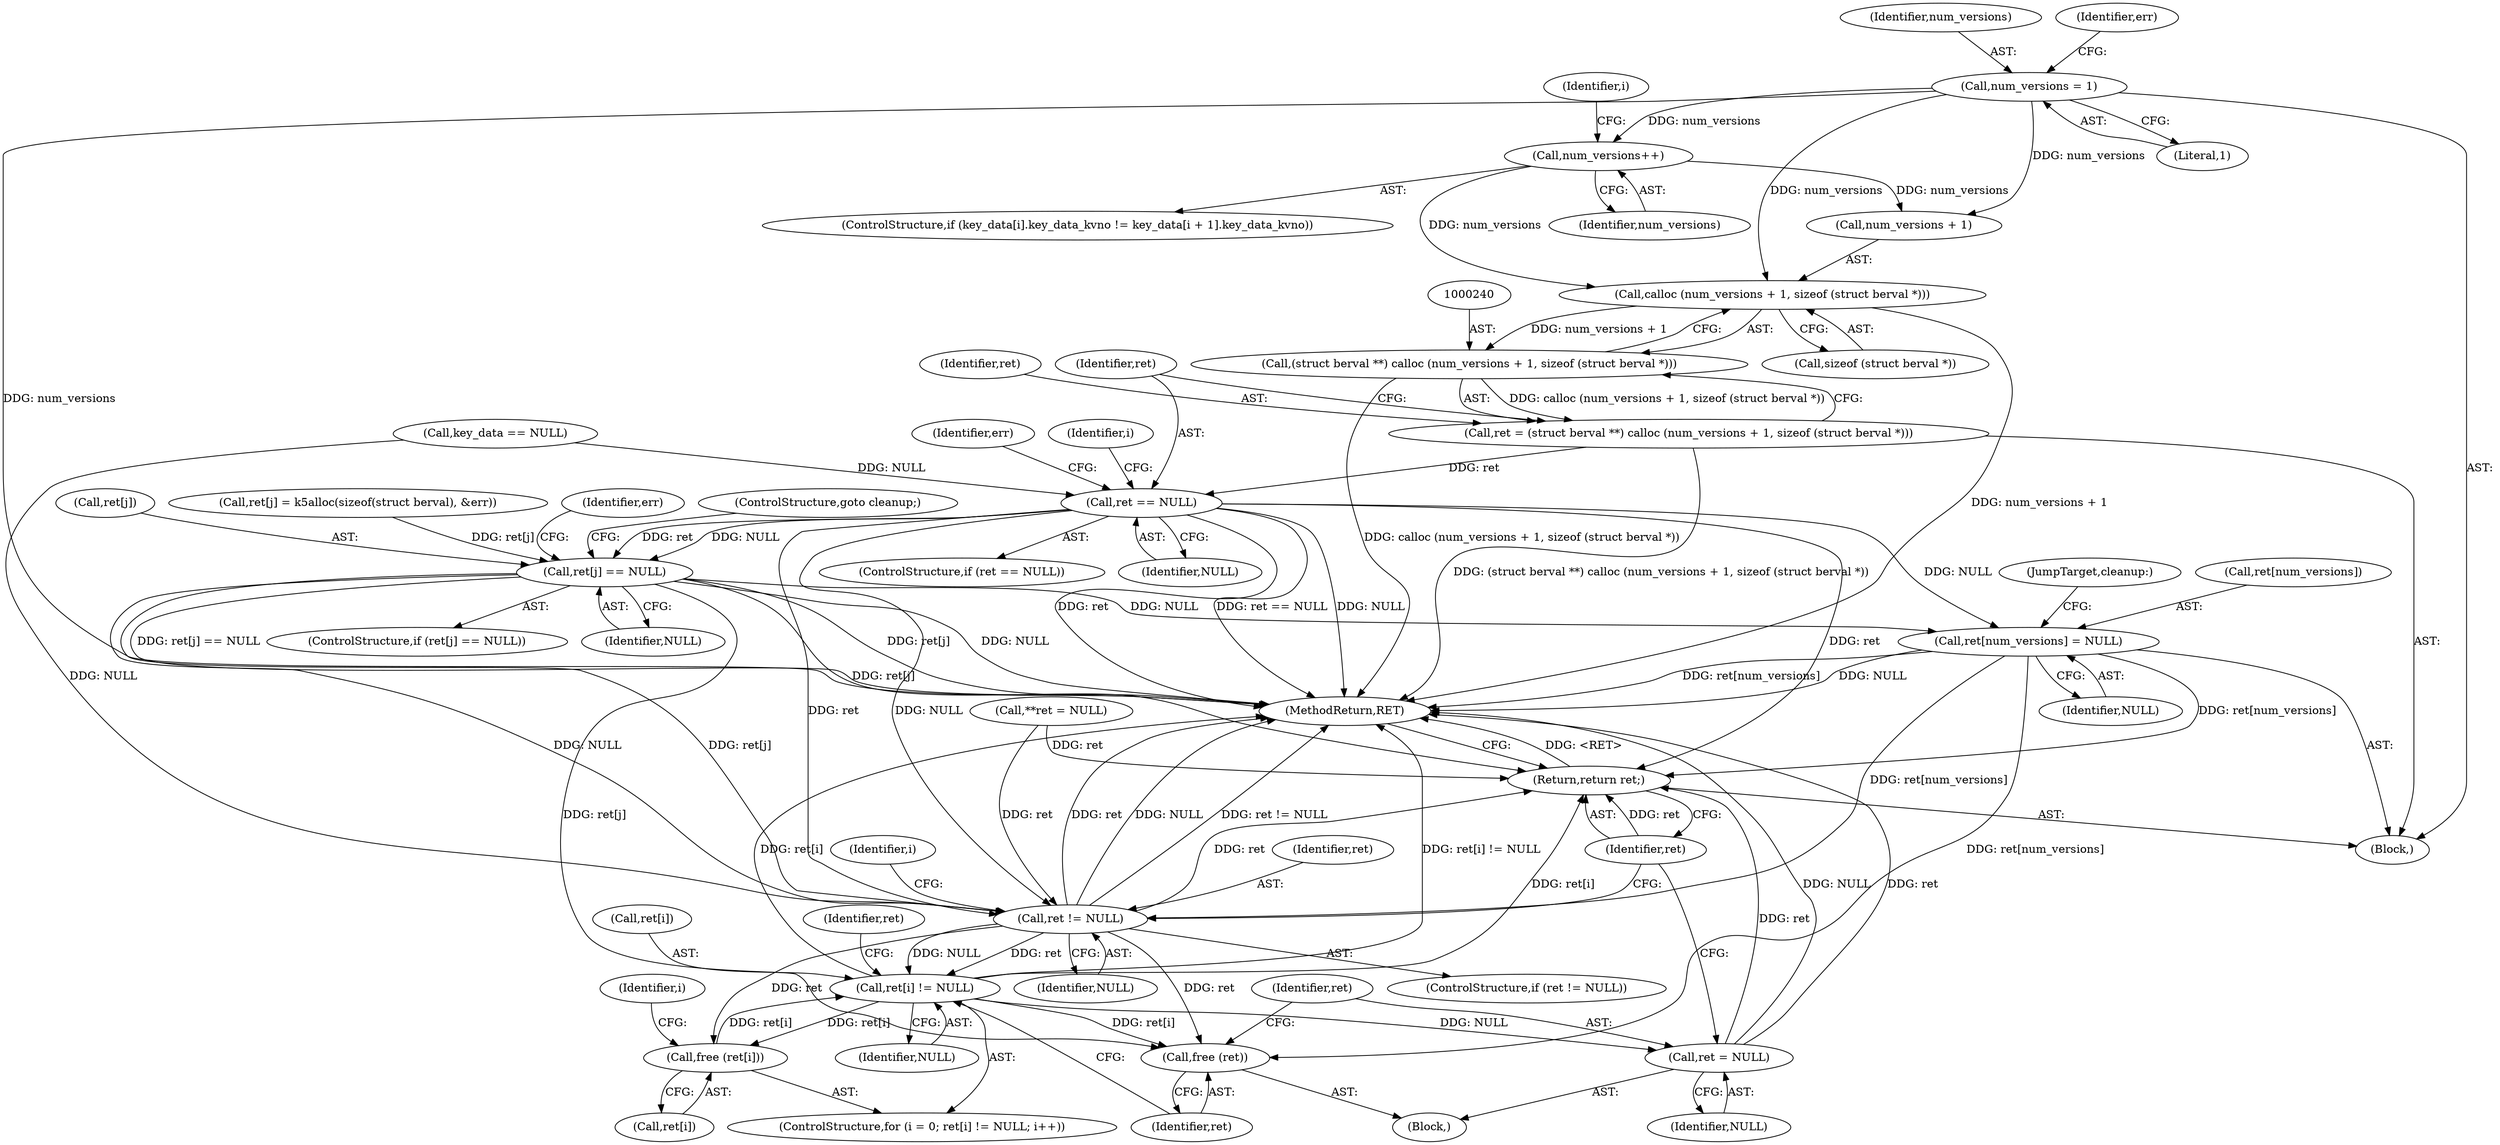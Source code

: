 digraph "0_krb5_04038bf3633c4b909b5ded3072dc88c8c419bf16@API" {
"1000241" [label="(Call,calloc (num_versions + 1, sizeof (struct berval *)))"];
"1000235" [label="(Call,num_versions++)"];
"1000115" [label="(Call,num_versions = 1)"];
"1000239" [label="(Call,(struct berval **) calloc (num_versions + 1, sizeof (struct berval *)))"];
"1000237" [label="(Call,ret = (struct berval **) calloc (num_versions + 1, sizeof (struct berval *)))"];
"1000248" [label="(Call,ret == NULL)"];
"1000310" [label="(Call,ret[j] == NULL)"];
"1000377" [label="(Call,ret[num_versions] = NULL)"];
"1000391" [label="(Call,ret != NULL)"];
"1000399" [label="(Call,ret[i] != NULL)"];
"1000406" [label="(Call,free (ret[i]))"];
"1000410" [label="(Call,free (ret))"];
"1000412" [label="(Call,ret = NULL)"];
"1000415" [label="(Return,return ret;)"];
"1000108" [label="(Block,)"];
"1000249" [label="(Identifier,ret)"];
"1000116" [label="(Identifier,num_versions)"];
"1000382" [label="(JumpTarget,cleanup:)"];
"1000247" [label="(ControlStructure,if (ret == NULL))"];
"1000391" [label="(Call,ret != NULL)"];
"1000117" [label="(Literal,1)"];
"1000395" [label="(ControlStructure,for (i = 0; ret[i] != NULL; i++))"];
"1000220" [label="(Identifier,i)"];
"1000394" [label="(Block,)"];
"1000410" [label="(Call,free (ret))"];
"1000145" [label="(Call,key_data == NULL)"];
"1000392" [label="(Identifier,ret)"];
"1000405" [label="(Identifier,i)"];
"1000235" [label="(Call,num_versions++)"];
"1000221" [label="(ControlStructure,if (key_data[i].key_data_kvno != key_data[i + 1].key_data_kvno))"];
"1000315" [label="(ControlStructure,goto cleanup;)"];
"1000237" [label="(Call,ret = (struct berval **) calloc (num_versions + 1, sizeof (struct berval *)))"];
"1000242" [label="(Call,num_versions + 1)"];
"1000115" [label="(Call,num_versions = 1)"];
"1000110" [label="(Call,**ret = NULL)"];
"1000236" [label="(Identifier,num_versions)"];
"1000253" [label="(Identifier,err)"];
"1000311" [label="(Call,ret[j])"];
"1000413" [label="(Identifier,ret)"];
"1000300" [label="(Call,ret[j] = k5alloc(sizeof(struct berval), &err))"];
"1000407" [label="(Call,ret[i])"];
"1000123" [label="(Identifier,err)"];
"1000411" [label="(Identifier,ret)"];
"1000408" [label="(Identifier,ret)"];
"1000390" [label="(ControlStructure,if (ret != NULL))"];
"1000406" [label="(Call,free (ret[i]))"];
"1000241" [label="(Call,calloc (num_versions + 1, sizeof (struct berval *)))"];
"1000377" [label="(Call,ret[num_versions] = NULL)"];
"1000400" [label="(Call,ret[i])"];
"1000238" [label="(Identifier,ret)"];
"1000239" [label="(Call,(struct berval **) calloc (num_versions + 1, sizeof (struct berval *)))"];
"1000259" [label="(Identifier,i)"];
"1000310" [label="(Call,ret[j] == NULL)"];
"1000378" [label="(Call,ret[num_versions])"];
"1000415" [label="(Return,return ret;)"];
"1000317" [label="(Identifier,err)"];
"1000403" [label="(Identifier,NULL)"];
"1000414" [label="(Identifier,NULL)"];
"1000381" [label="(Identifier,NULL)"];
"1000245" [label="(Call,sizeof (struct berval *))"];
"1000250" [label="(Identifier,NULL)"];
"1000397" [label="(Identifier,i)"];
"1000393" [label="(Identifier,NULL)"];
"1000248" [label="(Call,ret == NULL)"];
"1000416" [label="(Identifier,ret)"];
"1000412" [label="(Call,ret = NULL)"];
"1000309" [label="(ControlStructure,if (ret[j] == NULL))"];
"1000314" [label="(Identifier,NULL)"];
"1000399" [label="(Call,ret[i] != NULL)"];
"1000417" [label="(MethodReturn,RET)"];
"1000241" -> "1000239"  [label="AST: "];
"1000241" -> "1000245"  [label="CFG: "];
"1000242" -> "1000241"  [label="AST: "];
"1000245" -> "1000241"  [label="AST: "];
"1000239" -> "1000241"  [label="CFG: "];
"1000241" -> "1000417"  [label="DDG: num_versions + 1"];
"1000241" -> "1000239"  [label="DDG: num_versions + 1"];
"1000235" -> "1000241"  [label="DDG: num_versions"];
"1000115" -> "1000241"  [label="DDG: num_versions"];
"1000235" -> "1000221"  [label="AST: "];
"1000235" -> "1000236"  [label="CFG: "];
"1000236" -> "1000235"  [label="AST: "];
"1000220" -> "1000235"  [label="CFG: "];
"1000115" -> "1000235"  [label="DDG: num_versions"];
"1000235" -> "1000242"  [label="DDG: num_versions"];
"1000115" -> "1000108"  [label="AST: "];
"1000115" -> "1000117"  [label="CFG: "];
"1000116" -> "1000115"  [label="AST: "];
"1000117" -> "1000115"  [label="AST: "];
"1000123" -> "1000115"  [label="CFG: "];
"1000115" -> "1000417"  [label="DDG: num_versions"];
"1000115" -> "1000242"  [label="DDG: num_versions"];
"1000239" -> "1000237"  [label="AST: "];
"1000240" -> "1000239"  [label="AST: "];
"1000237" -> "1000239"  [label="CFG: "];
"1000239" -> "1000417"  [label="DDG: calloc (num_versions + 1, sizeof (struct berval *))"];
"1000239" -> "1000237"  [label="DDG: calloc (num_versions + 1, sizeof (struct berval *))"];
"1000237" -> "1000108"  [label="AST: "];
"1000238" -> "1000237"  [label="AST: "];
"1000249" -> "1000237"  [label="CFG: "];
"1000237" -> "1000417"  [label="DDG: (struct berval **) calloc (num_versions + 1, sizeof (struct berval *))"];
"1000237" -> "1000248"  [label="DDG: ret"];
"1000248" -> "1000247"  [label="AST: "];
"1000248" -> "1000250"  [label="CFG: "];
"1000249" -> "1000248"  [label="AST: "];
"1000250" -> "1000248"  [label="AST: "];
"1000253" -> "1000248"  [label="CFG: "];
"1000259" -> "1000248"  [label="CFG: "];
"1000248" -> "1000417"  [label="DDG: ret == NULL"];
"1000248" -> "1000417"  [label="DDG: NULL"];
"1000248" -> "1000417"  [label="DDG: ret"];
"1000145" -> "1000248"  [label="DDG: NULL"];
"1000248" -> "1000310"  [label="DDG: ret"];
"1000248" -> "1000310"  [label="DDG: NULL"];
"1000248" -> "1000377"  [label="DDG: NULL"];
"1000248" -> "1000391"  [label="DDG: ret"];
"1000248" -> "1000391"  [label="DDG: NULL"];
"1000248" -> "1000415"  [label="DDG: ret"];
"1000310" -> "1000309"  [label="AST: "];
"1000310" -> "1000314"  [label="CFG: "];
"1000311" -> "1000310"  [label="AST: "];
"1000314" -> "1000310"  [label="AST: "];
"1000315" -> "1000310"  [label="CFG: "];
"1000317" -> "1000310"  [label="CFG: "];
"1000310" -> "1000417"  [label="DDG: ret[j] == NULL"];
"1000310" -> "1000417"  [label="DDG: ret[j]"];
"1000310" -> "1000417"  [label="DDG: NULL"];
"1000300" -> "1000310"  [label="DDG: ret[j]"];
"1000310" -> "1000377"  [label="DDG: NULL"];
"1000310" -> "1000391"  [label="DDG: ret[j]"];
"1000310" -> "1000391"  [label="DDG: NULL"];
"1000310" -> "1000410"  [label="DDG: ret[j]"];
"1000310" -> "1000415"  [label="DDG: ret[j]"];
"1000377" -> "1000108"  [label="AST: "];
"1000377" -> "1000381"  [label="CFG: "];
"1000378" -> "1000377"  [label="AST: "];
"1000381" -> "1000377"  [label="AST: "];
"1000382" -> "1000377"  [label="CFG: "];
"1000377" -> "1000417"  [label="DDG: ret[num_versions]"];
"1000377" -> "1000417"  [label="DDG: NULL"];
"1000377" -> "1000391"  [label="DDG: ret[num_versions]"];
"1000377" -> "1000410"  [label="DDG: ret[num_versions]"];
"1000377" -> "1000415"  [label="DDG: ret[num_versions]"];
"1000391" -> "1000390"  [label="AST: "];
"1000391" -> "1000393"  [label="CFG: "];
"1000392" -> "1000391"  [label="AST: "];
"1000393" -> "1000391"  [label="AST: "];
"1000397" -> "1000391"  [label="CFG: "];
"1000416" -> "1000391"  [label="CFG: "];
"1000391" -> "1000417"  [label="DDG: ret"];
"1000391" -> "1000417"  [label="DDG: NULL"];
"1000391" -> "1000417"  [label="DDG: ret != NULL"];
"1000110" -> "1000391"  [label="DDG: ret"];
"1000145" -> "1000391"  [label="DDG: NULL"];
"1000391" -> "1000399"  [label="DDG: ret"];
"1000391" -> "1000399"  [label="DDG: NULL"];
"1000391" -> "1000406"  [label="DDG: ret"];
"1000391" -> "1000410"  [label="DDG: ret"];
"1000391" -> "1000415"  [label="DDG: ret"];
"1000399" -> "1000395"  [label="AST: "];
"1000399" -> "1000403"  [label="CFG: "];
"1000400" -> "1000399"  [label="AST: "];
"1000403" -> "1000399"  [label="AST: "];
"1000408" -> "1000399"  [label="CFG: "];
"1000411" -> "1000399"  [label="CFG: "];
"1000399" -> "1000417"  [label="DDG: ret[i]"];
"1000399" -> "1000417"  [label="DDG: ret[i] != NULL"];
"1000406" -> "1000399"  [label="DDG: ret[i]"];
"1000399" -> "1000406"  [label="DDG: ret[i]"];
"1000399" -> "1000410"  [label="DDG: ret[i]"];
"1000399" -> "1000412"  [label="DDG: NULL"];
"1000399" -> "1000415"  [label="DDG: ret[i]"];
"1000406" -> "1000395"  [label="AST: "];
"1000406" -> "1000407"  [label="CFG: "];
"1000407" -> "1000406"  [label="AST: "];
"1000405" -> "1000406"  [label="CFG: "];
"1000410" -> "1000394"  [label="AST: "];
"1000410" -> "1000411"  [label="CFG: "];
"1000411" -> "1000410"  [label="AST: "];
"1000413" -> "1000410"  [label="CFG: "];
"1000412" -> "1000394"  [label="AST: "];
"1000412" -> "1000414"  [label="CFG: "];
"1000413" -> "1000412"  [label="AST: "];
"1000414" -> "1000412"  [label="AST: "];
"1000416" -> "1000412"  [label="CFG: "];
"1000412" -> "1000417"  [label="DDG: NULL"];
"1000412" -> "1000417"  [label="DDG: ret"];
"1000412" -> "1000415"  [label="DDG: ret"];
"1000415" -> "1000108"  [label="AST: "];
"1000415" -> "1000416"  [label="CFG: "];
"1000416" -> "1000415"  [label="AST: "];
"1000417" -> "1000415"  [label="CFG: "];
"1000415" -> "1000417"  [label="DDG: <RET>"];
"1000416" -> "1000415"  [label="DDG: ret"];
"1000110" -> "1000415"  [label="DDG: ret"];
}

